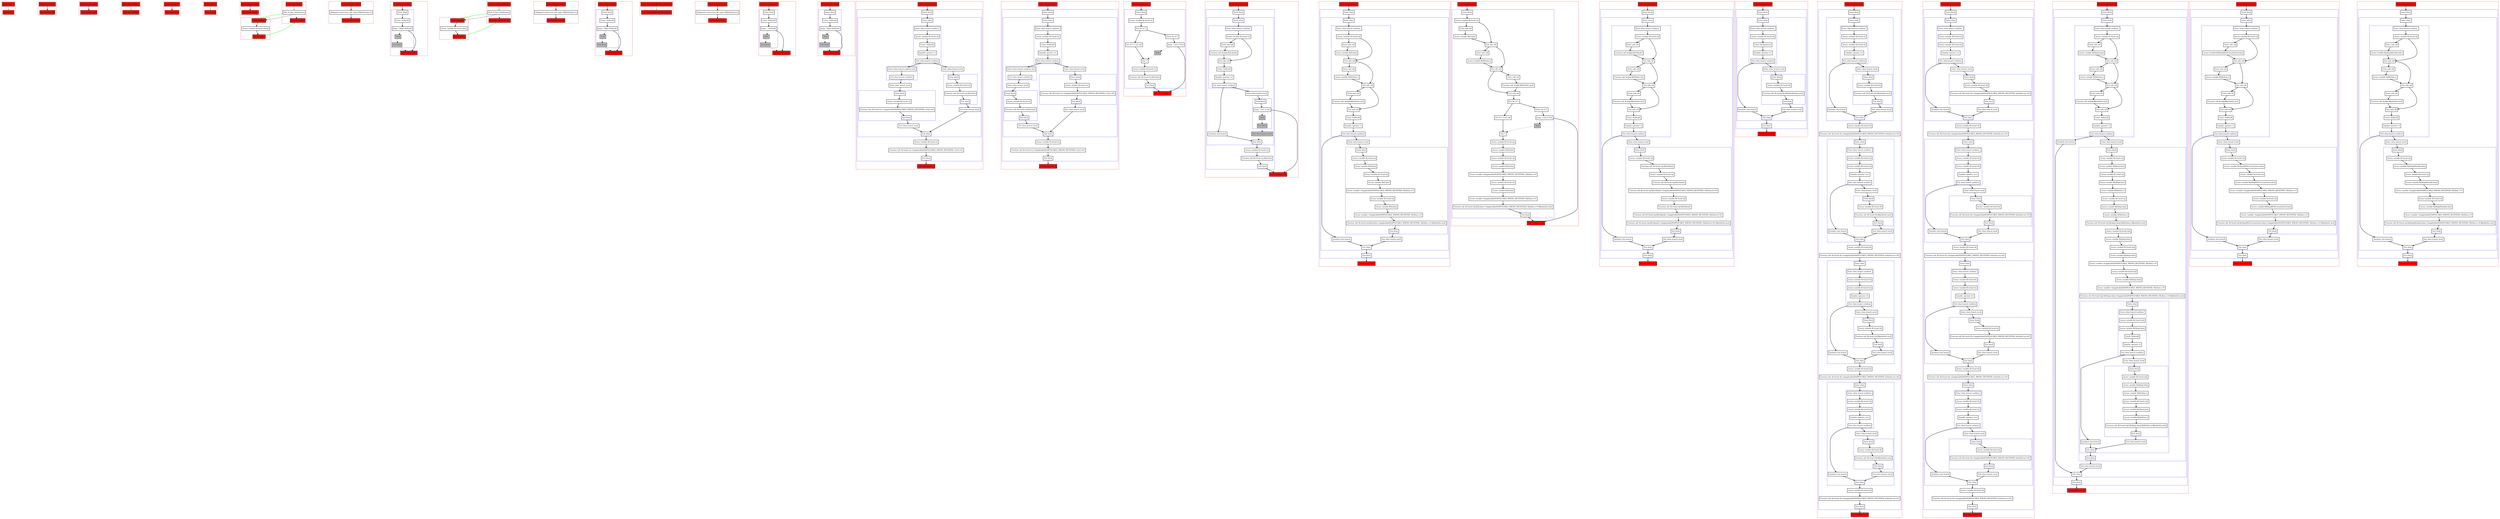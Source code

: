 digraph nullability_kt {
    graph [nodesep=3]
    node [shape=box penwidth=2]
    edge [penwidth=2]

    subgraph cluster_0 {
        color=red
        0 [label="Enter class A" style="filled" fillcolor=red];
        1 [label="Exit class A" style="filled" fillcolor=red];
    }
    0 -> {1} [color=green];

    subgraph cluster_1 {
        color=red
        2 [label="Enter function foo" style="filled" fillcolor=red];
        3 [label="Exit function foo" style="filled" fillcolor=red];
    }
    2 -> {3};

    subgraph cluster_2 {
        color=red
        4 [label="Enter function getA" style="filled" fillcolor=red];
        5 [label="Exit function getA" style="filled" fillcolor=red];
    }
    4 -> {5};

    subgraph cluster_3 {
        color=red
        6 [label="Enter class MyData" style="filled" fillcolor=red];
        7 [label="Exit class MyData" style="filled" fillcolor=red];
    }
    6 -> {7} [color=green];

    subgraph cluster_4 {
        color=red
        8 [label="Enter function fs" style="filled" fillcolor=red];
        9 [label="Exit function fs" style="filled" fillcolor=red];
    }
    8 -> {9};

    subgraph cluster_5 {
        color=red
        10 [label="Enter class Q" style="filled" fillcolor=red];
        11 [label="Exit class Q" style="filled" fillcolor=red];
    }
    10 -> {11} [color=green];

    subgraph cluster_6 {
        color=red
        12 [label="Enter function fdata" style="filled" fillcolor=red];
        13 [label="Exit function fdata" style="filled" fillcolor=red];
    }
    12 -> {13};

    subgraph cluster_7 {
        color=red
        14 [label="Enter class QImpl" style="filled" fillcolor=red];
        15 [label="Part of class initialization"];
        16 [label="Exit class QImpl" style="filled" fillcolor=red];
    }
    14 -> {15} [color=green];
    15 -> {16} [style=dotted];
    15 -> {20} [color=green];
    15 -> {20} [style=dashed];

    subgraph cluster_8 {
        color=red
        17 [label="Enter function <init>" style="filled" fillcolor=red];
        18 [label="Delegated constructor call: super<R|kotlin/Any|>()"];
        19 [label="Exit function <init>" style="filled" fillcolor=red];
    }
    17 -> {18};
    18 -> {19};

    subgraph cluster_9 {
        color=red
        20 [label="Enter property" style="filled" fillcolor=red];
        21 [label="Access variable R|<local>/data|"];
        22 [label="Exit property" style="filled" fillcolor=red];
    }
    20 -> {21};
    21 -> {22};
    22 -> {16} [color=green];

    subgraph cluster_10 {
        color=red
        23 [label="Enter function fdata" style="filled" fillcolor=red];
        subgraph cluster_11 {
            color=blue
            24 [label="Enter block"];
            25 [label="Const: Null(null)"];
            26 [label="Jump: ^fdata Null(null)"];
            27 [label="Stub" style="filled" fillcolor=gray];
            28 [label="Exit block" style="filled" fillcolor=gray];
        }
        29 [label="Exit function fdata" style="filled" fillcolor=red];
    }
    23 -> {24};
    24 -> {25};
    25 -> {26};
    26 -> {29};
    26 -> {27} [style=dotted];
    27 -> {28} [style=dotted];
    28 -> {29} [style=dotted];

    subgraph cluster_12 {
        color=red
        30 [label="Enter class QImplMutable" style="filled" fillcolor=red];
        31 [label="Part of class initialization"];
        32 [label="Exit class QImplMutable" style="filled" fillcolor=red];
    }
    30 -> {31} [color=green];
    31 -> {32} [style=dotted];
    31 -> {36} [color=green];
    31 -> {36} [style=dashed];

    subgraph cluster_13 {
        color=red
        33 [label="Enter function <init>" style="filled" fillcolor=red];
        34 [label="Delegated constructor call: super<R|kotlin/Any|>()"];
        35 [label="Exit function <init>" style="filled" fillcolor=red];
    }
    33 -> {34};
    34 -> {35};

    subgraph cluster_14 {
        color=red
        36 [label="Enter property" style="filled" fillcolor=red];
        37 [label="Access variable R|<local>/data|"];
        38 [label="Exit property" style="filled" fillcolor=red];
    }
    36 -> {37};
    37 -> {38};
    38 -> {32} [color=green];

    subgraph cluster_15 {
        color=red
        39 [label="Enter function fdata" style="filled" fillcolor=red];
        subgraph cluster_16 {
            color=blue
            40 [label="Enter block"];
            41 [label="Const: Null(null)"];
            42 [label="Jump: ^fdata Null(null)"];
            43 [label="Stub" style="filled" fillcolor=gray];
            44 [label="Exit block" style="filled" fillcolor=gray];
        }
        45 [label="Exit function fdata" style="filled" fillcolor=red];
    }
    39 -> {40};
    40 -> {41};
    41 -> {42};
    42 -> {45};
    42 -> {43} [style=dotted];
    43 -> {44} [style=dotted];
    44 -> {45} [style=dotted];

    subgraph cluster_17 {
        color=red
        46 [label="Enter class QImplWithCustomGetter" style="filled" fillcolor=red];
        47 [label="Exit class QImplWithCustomGetter" style="filled" fillcolor=red];
    }
    46 -> {47} [color=green];

    subgraph cluster_18 {
        color=red
        48 [label="Enter function <init>" style="filled" fillcolor=red];
        49 [label="Delegated constructor call: super<R|kotlin/Any|>()"];
        50 [label="Exit function <init>" style="filled" fillcolor=red];
    }
    48 -> {49};
    49 -> {50};

    subgraph cluster_19 {
        color=red
        51 [label="Enter function getter" style="filled" fillcolor=red];
        subgraph cluster_20 {
            color=blue
            52 [label="Enter block"];
            53 [label="Const: Null(null)"];
            54 [label="Jump: ^ Null(null)"];
            55 [label="Stub" style="filled" fillcolor=gray];
            56 [label="Exit block" style="filled" fillcolor=gray];
        }
        57 [label="Exit function getter" style="filled" fillcolor=red];
    }
    51 -> {52};
    52 -> {53};
    53 -> {54};
    54 -> {57};
    54 -> {55} [style=dotted];
    55 -> {56} [style=dotted];
    56 -> {57} [style=dotted];

    subgraph cluster_21 {
        color=red
        58 [label="Enter function fdata" style="filled" fillcolor=red];
        subgraph cluster_22 {
            color=blue
            59 [label="Enter block"];
            60 [label="Const: Null(null)"];
            61 [label="Jump: ^fdata Null(null)"];
            62 [label="Stub" style="filled" fillcolor=gray];
            63 [label="Exit block" style="filled" fillcolor=gray];
        }
        64 [label="Exit function fdata" style="filled" fillcolor=red];
    }
    58 -> {59};
    59 -> {60};
    60 -> {61};
    61 -> {64};
    61 -> {62} [style=dotted];
    62 -> {63} [style=dotted];
    63 -> {64} [style=dotted];

    subgraph cluster_23 {
        color=red
        65 [label="Enter function test_1" style="filled" fillcolor=red];
        subgraph cluster_24 {
            color=blue
            66 [label="Enter block"];
            subgraph cluster_25 {
                color=blue
                67 [label="Enter when"];
                subgraph cluster_26 {
                    color=blue
                    68 [label="Enter when branch condition "];
                    69 [label="Access variable R|<local>/x|"];
                    70 [label="Const: Null(null)"];
                    71 [label="Equality operator !="];
                    72 [label="Exit when branch condition"];
                }
                subgraph cluster_27 {
                    color=blue
                    73 [label="Enter when branch condition else"];
                    74 [label="Exit when branch condition"];
                }
                75 [label="Enter when branch result"];
                subgraph cluster_28 {
                    color=blue
                    76 [label="Enter block"];
                    77 [label="Access variable R|<local>/x|"];
                    78 [label="Function call: R|<local>/x|.<Inapplicable(INAPPLICABLE_WRONG_RECEIVER): /A.foo>#()"];
                    79 [label="Exit block"];
                }
                80 [label="Exit when branch result"];
                81 [label="Enter when branch result"];
                subgraph cluster_29 {
                    color=blue
                    82 [label="Enter block"];
                    83 [label="Access variable R|<local>/x|"];
                    84 [label="Function call: R|<local>/x|.R|/A.foo|()"];
                    85 [label="Exit block"];
                }
                86 [label="Exit when branch result"];
                87 [label="Exit when"];
            }
            88 [label="Access variable R|<local>/x|"];
            89 [label="Function call: R|<local>/x|.<Inapplicable(INAPPLICABLE_WRONG_RECEIVER): /A.foo>#()"];
            90 [label="Exit block"];
        }
        91 [label="Exit function test_1" style="filled" fillcolor=red];
    }
    65 -> {66};
    66 -> {67};
    67 -> {68};
    68 -> {69};
    69 -> {70};
    70 -> {71};
    71 -> {72};
    72 -> {81 73};
    73 -> {74};
    74 -> {75};
    75 -> {76};
    76 -> {77};
    77 -> {78};
    78 -> {79};
    79 -> {80};
    80 -> {87};
    81 -> {82};
    82 -> {83};
    83 -> {84};
    84 -> {85};
    85 -> {86};
    86 -> {87};
    87 -> {88};
    88 -> {89};
    89 -> {90};
    90 -> {91};

    subgraph cluster_30 {
        color=red
        92 [label="Enter function test_2" style="filled" fillcolor=red];
        subgraph cluster_31 {
            color=blue
            93 [label="Enter block"];
            subgraph cluster_32 {
                color=blue
                94 [label="Enter when"];
                subgraph cluster_33 {
                    color=blue
                    95 [label="Enter when branch condition "];
                    96 [label="Access variable R|<local>/x|"];
                    97 [label="Const: Null(null)"];
                    98 [label="Equality operator =="];
                    99 [label="Exit when branch condition"];
                }
                subgraph cluster_34 {
                    color=blue
                    100 [label="Enter when branch condition else"];
                    101 [label="Exit when branch condition"];
                }
                102 [label="Enter when branch result"];
                subgraph cluster_35 {
                    color=blue
                    103 [label="Enter block"];
                    104 [label="Access variable R|<local>/x|"];
                    105 [label="Function call: R|<local>/x|.R|/A.foo|()"];
                    106 [label="Exit block"];
                }
                107 [label="Exit when branch result"];
                108 [label="Enter when branch result"];
                subgraph cluster_36 {
                    color=blue
                    109 [label="Enter block"];
                    110 [label="Access variable R|<local>/x|"];
                    111 [label="Function call: R|<local>/x|.<Inapplicable(INAPPLICABLE_WRONG_RECEIVER): /A.foo>#()"];
                    112 [label="Exit block"];
                }
                113 [label="Exit when branch result"];
                114 [label="Exit when"];
            }
            115 [label="Access variable R|<local>/x|"];
            116 [label="Function call: R|<local>/x|.<Inapplicable(INAPPLICABLE_WRONG_RECEIVER): /A.foo>#()"];
            117 [label="Exit block"];
        }
        118 [label="Exit function test_2" style="filled" fillcolor=red];
    }
    92 -> {93};
    93 -> {94};
    94 -> {95};
    95 -> {96};
    96 -> {97};
    97 -> {98};
    98 -> {99};
    99 -> {108 100};
    100 -> {101};
    101 -> {102};
    102 -> {103};
    103 -> {104};
    104 -> {105};
    105 -> {106};
    106 -> {107};
    107 -> {114};
    108 -> {109};
    109 -> {110};
    110 -> {111};
    111 -> {112};
    112 -> {113};
    113 -> {114};
    114 -> {115};
    115 -> {116};
    116 -> {117};
    117 -> {118};

    subgraph cluster_37 {
        color=red
        119 [label="Enter function test_3" style="filled" fillcolor=red];
        subgraph cluster_38 {
            color=blue
            120 [label="Enter block"];
            121 [label="Access variable R|<local>/x|"];
            122 [label="Exit lhs of ?:"];
            123 [label="Enter rhs of ?:"];
            124 [label="Jump: ^test_3 Unit"];
            125 [label="Stub" style="filled" fillcolor=gray];
            126 [label="Lhs of ?: is not null"];
            127 [label="Exit ?:"];
            128 [label="Access variable R|<local>/x|"];
            129 [label="Function call: R|<local>/x|.R|/A.foo|()"];
            130 [label="Exit block"];
        }
        131 [label="Exit function test_3" style="filled" fillcolor=red];
    }
    119 -> {120};
    120 -> {121};
    121 -> {122};
    122 -> {126 123};
    123 -> {124};
    124 -> {131};
    124 -> {125} [style=dotted];
    125 -> {127} [style=dotted];
    126 -> {127};
    127 -> {128};
    128 -> {129};
    129 -> {130};
    130 -> {131};

    subgraph cluster_39 {
        color=red
        132 [label="Enter function test_4" style="filled" fillcolor=red];
        subgraph cluster_40 {
            color=blue
            133 [label="Enter block"];
            subgraph cluster_41 {
                color=blue
                134 [label="Enter when"];
                subgraph cluster_42 {
                    color=blue
                    135 [label="Enter when branch condition "];
                    136 [label="Access variable R|<local>/x|"];
                    137 [label="Enter safe call"];
                    138 [label="Function call: $subj$.R|/A.getA|()"];
                    139 [label="Exit safe call"];
                    140 [label="Const: Null(null)"];
                    141 [label="Equality operator =="];
                    142 [label="Exit when branch condition"];
                }
                143 [label="Synthetic else branch"];
                144 [label="Enter when branch result"];
                subgraph cluster_43 {
                    color=blue
                    145 [label="Enter block"];
                    146 [label="Jump: ^test_4 Unit"];
                    147 [label="Stub" style="filled" fillcolor=gray];
                    148 [label="Exit block" style="filled" fillcolor=gray];
                }
                149 [label="Exit when branch result" style="filled" fillcolor=gray];
                150 [label="Exit when"];
            }
            151 [label="Access variable R|<local>/x|"];
            152 [label="Function call: R|<local>/x|.R|/A.foo|()"];
            153 [label="Exit block"];
        }
        154 [label="Exit function test_4" style="filled" fillcolor=red];
    }
    132 -> {133};
    133 -> {134};
    134 -> {135};
    135 -> {136};
    136 -> {137 139};
    137 -> {138};
    138 -> {139};
    139 -> {140};
    140 -> {141};
    141 -> {142};
    142 -> {144 143};
    143 -> {150};
    144 -> {145};
    145 -> {146};
    146 -> {154};
    146 -> {147} [style=dotted];
    147 -> {148} [style=dotted];
    148 -> {149} [style=dotted];
    149 -> {150} [style=dotted];
    150 -> {151};
    151 -> {152};
    152 -> {153};
    153 -> {154};

    subgraph cluster_44 {
        color=red
        155 [label="Enter function test_5" style="filled" fillcolor=red];
        subgraph cluster_45 {
            color=blue
            156 [label="Enter block"];
            subgraph cluster_46 {
                color=blue
                157 [label="Enter when"];
                subgraph cluster_47 {
                    color=blue
                    158 [label="Enter when branch condition "];
                    159 [label="Access variable R|<local>/q|"];
                    160 [label="Enter safe call"];
                    161 [label="Access variable R|/Q.data|"];
                    162 [label="Exit safe call"];
                    163 [label="Enter safe call"];
                    164 [label="Access variable R|/MyData.s|"];
                    165 [label="Exit safe call"];
                    166 [label="Enter safe call"];
                    167 [label="Function call: $subj$.R|kotlin/Int.inc|()"];
                    168 [label="Exit safe call"];
                    169 [label="Const: Null(null)"];
                    170 [label="Equality operator !="];
                    171 [label="Exit when branch condition"];
                }
                172 [label="Synthetic else branch"];
                173 [label="Enter when branch result"];
                subgraph cluster_48 {
                    color=blue
                    174 [label="Enter block"];
                    175 [label="Access variable R|<local>/q|"];
                    176 [label="Access variable R|/Q.data|"];
                    177 [label="Access variable R|<local>/q|"];
                    178 [label="Access variable R|/Q.data|"];
                    179 [label="Access variable <Inapplicable(INAPPLICABLE_WRONG_RECEIVER): /MyData.s>#"];
                    180 [label="Access variable R|<local>/q|"];
                    181 [label="Access variable R|/Q.data|"];
                    182 [label="Access variable <Inapplicable(INAPPLICABLE_WRONG_RECEIVER): /MyData.s>#"];
                    183 [label="Function call: R|<local>/q|.R|/Q.data|.<Inapplicable(INAPPLICABLE_WRONG_RECEIVER): /MyData.s>#.R|kotlin/Int.inc|()"];
                    184 [label="Exit block"];
                }
                185 [label="Exit when branch result"];
                186 [label="Exit when"];
            }
            187 [label="Exit block"];
        }
        188 [label="Exit function test_5" style="filled" fillcolor=red];
    }
    155 -> {156};
    156 -> {157};
    157 -> {158};
    158 -> {159};
    159 -> {160 162};
    160 -> {161};
    161 -> {162};
    162 -> {163 165};
    163 -> {164};
    164 -> {165};
    165 -> {166 168};
    166 -> {167};
    167 -> {168};
    168 -> {169};
    169 -> {170};
    170 -> {171};
    171 -> {173 172};
    172 -> {186};
    173 -> {174};
    174 -> {175};
    175 -> {176};
    176 -> {177};
    177 -> {178};
    178 -> {179};
    179 -> {180};
    180 -> {181};
    181 -> {182};
    182 -> {183};
    183 -> {184};
    184 -> {185};
    185 -> {186};
    186 -> {187};
    187 -> {188};

    subgraph cluster_49 {
        color=red
        189 [label="Enter function test_6" style="filled" fillcolor=red];
        subgraph cluster_50 {
            color=blue
            190 [label="Enter block"];
            191 [label="Access variable R|<local>/q|"];
            192 [label="Enter safe call"];
            193 [label="Access variable R|/Q.data|"];
            194 [label="Exit safe call"];
            195 [label="Enter safe call"];
            196 [label="Access variable R|/MyData.s|"];
            197 [label="Exit safe call"];
            198 [label="Enter safe call"];
            199 [label="Function call: $subj$.R|kotlin/Int.inc|()"];
            200 [label="Exit safe call"];
            201 [label="Exit lhs of ?:"];
            202 [label="Enter rhs of ?:"];
            203 [label="Jump: ^test_6 Unit"];
            204 [label="Stub" style="filled" fillcolor=gray];
            205 [label="Lhs of ?: is not null"];
            206 [label="Exit ?:"];
            207 [label="Access variable R|<local>/q|"];
            208 [label="Access variable R|/Q.data|"];
            209 [label="Access variable R|<local>/q|"];
            210 [label="Access variable R|/Q.data|"];
            211 [label="Access variable <Inapplicable(INAPPLICABLE_WRONG_RECEIVER): /MyData.s>#"];
            212 [label="Access variable R|<local>/q|"];
            213 [label="Access variable R|/Q.data|"];
            214 [label="Access variable <Inapplicable(INAPPLICABLE_WRONG_RECEIVER): /MyData.s>#"];
            215 [label="Function call: R|<local>/q|.R|/Q.data|.<Inapplicable(INAPPLICABLE_WRONG_RECEIVER): /MyData.s>#.R|kotlin/Int.inc|()"];
            216 [label="Exit block"];
        }
        217 [label="Exit function test_6" style="filled" fillcolor=red];
    }
    189 -> {190};
    190 -> {191};
    191 -> {192 194};
    192 -> {193};
    193 -> {194};
    194 -> {195 197};
    195 -> {196};
    196 -> {197};
    197 -> {198 200};
    198 -> {199};
    199 -> {200};
    200 -> {201};
    201 -> {205 202};
    202 -> {203};
    203 -> {217};
    203 -> {204} [style=dotted];
    204 -> {206} [style=dotted];
    205 -> {206};
    206 -> {207};
    207 -> {208};
    208 -> {209};
    209 -> {210};
    210 -> {211};
    211 -> {212};
    212 -> {213};
    213 -> {214};
    214 -> {215};
    215 -> {216};
    216 -> {217};

    subgraph cluster_51 {
        color=red
        218 [label="Enter function test_7" style="filled" fillcolor=red];
        subgraph cluster_52 {
            color=blue
            219 [label="Enter block"];
            subgraph cluster_53 {
                color=blue
                220 [label="Enter when"];
                subgraph cluster_54 {
                    color=blue
                    221 [label="Enter when branch condition "];
                    222 [label="Access variable R|<local>/q|"];
                    223 [label="Enter safe call"];
                    224 [label="Function call: $subj$.R|/Q.fdata|()"];
                    225 [label="Exit safe call"];
                    226 [label="Enter safe call"];
                    227 [label="Function call: $subj$.R|/MyData.fs|()"];
                    228 [label="Exit safe call"];
                    229 [label="Enter safe call"];
                    230 [label="Function call: $subj$.R|kotlin/Int.inc|()"];
                    231 [label="Exit safe call"];
                    232 [label="Const: Null(null)"];
                    233 [label="Equality operator !="];
                    234 [label="Exit when branch condition"];
                }
                235 [label="Synthetic else branch"];
                236 [label="Enter when branch result"];
                subgraph cluster_55 {
                    color=blue
                    237 [label="Enter block"];
                    238 [label="Access variable R|<local>/q|"];
                    239 [label="Function call: R|<local>/q|.R|/Q.fdata|()"];
                    240 [label="Access variable R|<local>/q|"];
                    241 [label="Function call: R|<local>/q|.R|/Q.fdata|()"];
                    242 [label="Function call: R|<local>/q|.R|/Q.fdata|().<Inapplicable(INAPPLICABLE_WRONG_RECEIVER): /MyData.fs>#()"];
                    243 [label="Access variable R|<local>/q|"];
                    244 [label="Function call: R|<local>/q|.R|/Q.fdata|()"];
                    245 [label="Function call: R|<local>/q|.R|/Q.fdata|().<Inapplicable(INAPPLICABLE_WRONG_RECEIVER): /MyData.fs>#()"];
                    246 [label="Function call: R|<local>/q|.R|/Q.fdata|().<Inapplicable(INAPPLICABLE_WRONG_RECEIVER): /MyData.fs>#().R|kotlin/Int.inc|()"];
                    247 [label="Exit block"];
                }
                248 [label="Exit when branch result"];
                249 [label="Exit when"];
            }
            250 [label="Exit block"];
        }
        251 [label="Exit function test_7" style="filled" fillcolor=red];
    }
    218 -> {219};
    219 -> {220};
    220 -> {221};
    221 -> {222};
    222 -> {223 225};
    223 -> {224};
    224 -> {225};
    225 -> {226 228};
    226 -> {227};
    227 -> {228};
    228 -> {229 231};
    229 -> {230};
    230 -> {231};
    231 -> {232};
    232 -> {233};
    233 -> {234};
    234 -> {236 235};
    235 -> {249};
    236 -> {237};
    237 -> {238};
    238 -> {239};
    239 -> {240};
    240 -> {241};
    241 -> {242};
    242 -> {243};
    243 -> {244};
    244 -> {245};
    245 -> {246};
    246 -> {247};
    247 -> {248};
    248 -> {249};
    249 -> {250};
    250 -> {251};

    subgraph cluster_56 {
        color=red
        252 [label="Enter function test_8" style="filled" fillcolor=red];
        subgraph cluster_57 {
            color=blue
            253 [label="Enter block"];
            subgraph cluster_58 {
                color=blue
                254 [label="Enter when"];
                subgraph cluster_59 {
                    color=blue
                    255 [label="Enter when branch condition "];
                    256 [label="Access variable R|<local>/b|"];
                    257 [label="Const: Boolean(true)"];
                    258 [label="Equality operator =="];
                    259 [label="Exit when branch condition"];
                }
                260 [label="Synthetic else branch"];
                261 [label="Enter when branch result"];
                subgraph cluster_60 {
                    color=blue
                    262 [label="Enter block"];
                    263 [label="Access variable R|<local>/b|"];
                    264 [label="Function call: R|<local>/b|.R|kotlin/Boolean.not|()"];
                    265 [label="Exit block"];
                }
                266 [label="Exit when branch result"];
                267 [label="Exit when"];
            }
            268 [label="Exit block"];
        }
        269 [label="Exit function test_8" style="filled" fillcolor=red];
    }
    252 -> {253};
    253 -> {254};
    254 -> {255};
    255 -> {256};
    256 -> {257};
    257 -> {258};
    258 -> {259};
    259 -> {261 260};
    260 -> {267};
    261 -> {262};
    262 -> {263};
    263 -> {264};
    264 -> {265};
    265 -> {266};
    266 -> {267};
    267 -> {268};
    268 -> {269};

    subgraph cluster_61 {
        color=red
        270 [label="Enter function test_9" style="filled" fillcolor=red];
        subgraph cluster_62 {
            color=blue
            271 [label="Enter block"];
            subgraph cluster_63 {
                color=blue
                272 [label="Enter when"];
                subgraph cluster_64 {
                    color=blue
                    273 [label="Enter when branch condition "];
                    274 [label="Access variable R|<local>/a|"];
                    275 [label="Access variable R|<local>/b|"];
                    276 [label="Equality operator =="];
                    277 [label="Exit when branch condition"];
                }
                278 [label="Synthetic else branch"];
                279 [label="Enter when branch result"];
                subgraph cluster_65 {
                    color=blue
                    280 [label="Enter block"];
                    281 [label="Access variable R|<local>/b|"];
                    282 [label="Function call: R|<local>/b|.R|kotlin/Int.inc|()"];
                    283 [label="Exit block"];
                }
                284 [label="Exit when branch result"];
                285 [label="Exit when"];
            }
            286 [label="Access variable R|<local>/b|"];
            287 [label="Function call: R|<local>/b|.<Inapplicable(INAPPLICABLE_WRONG_RECEIVER): kotlin/Int.inc>#()"];
            subgraph cluster_66 {
                color=blue
                288 [label="Enter when"];
                subgraph cluster_67 {
                    color=blue
                    289 [label="Enter when branch condition "];
                    290 [label="Access variable R|<local>/a|"];
                    291 [label="Access variable R|<local>/b|"];
                    292 [label="Equality operator ==="];
                    293 [label="Exit when branch condition"];
                }
                294 [label="Synthetic else branch"];
                295 [label="Enter when branch result"];
                subgraph cluster_68 {
                    color=blue
                    296 [label="Enter block"];
                    297 [label="Access variable R|<local>/b|"];
                    298 [label="Function call: R|<local>/b|.R|kotlin/Int.inc|()"];
                    299 [label="Exit block"];
                }
                300 [label="Exit when branch result"];
                301 [label="Exit when"];
            }
            302 [label="Access variable R|<local>/b|"];
            303 [label="Function call: R|<local>/b|.<Inapplicable(INAPPLICABLE_WRONG_RECEIVER): kotlin/Int.inc>#()"];
            subgraph cluster_69 {
                color=blue
                304 [label="Enter when"];
                subgraph cluster_70 {
                    color=blue
                    305 [label="Enter when branch condition "];
                    306 [label="Access variable R|<local>/b|"];
                    307 [label="Access variable R|<local>/a|"];
                    308 [label="Equality operator =="];
                    309 [label="Exit when branch condition"];
                }
                310 [label="Synthetic else branch"];
                311 [label="Enter when branch result"];
                subgraph cluster_71 {
                    color=blue
                    312 [label="Enter block"];
                    313 [label="Access variable R|<local>/b|"];
                    314 [label="Function call: R|<local>/b|.R|kotlin/Int.inc|()"];
                    315 [label="Exit block"];
                }
                316 [label="Exit when branch result"];
                317 [label="Exit when"];
            }
            318 [label="Access variable R|<local>/b|"];
            319 [label="Function call: R|<local>/b|.<Inapplicable(INAPPLICABLE_WRONG_RECEIVER): kotlin/Int.inc>#()"];
            subgraph cluster_72 {
                color=blue
                320 [label="Enter when"];
                subgraph cluster_73 {
                    color=blue
                    321 [label="Enter when branch condition "];
                    322 [label="Access variable R|<local>/b|"];
                    323 [label="Access variable R|<local>/a|"];
                    324 [label="Equality operator ==="];
                    325 [label="Exit when branch condition"];
                }
                326 [label="Synthetic else branch"];
                327 [label="Enter when branch result"];
                subgraph cluster_74 {
                    color=blue
                    328 [label="Enter block"];
                    329 [label="Access variable R|<local>/b|"];
                    330 [label="Function call: R|<local>/b|.R|kotlin/Int.inc|()"];
                    331 [label="Exit block"];
                }
                332 [label="Exit when branch result"];
                333 [label="Exit when"];
            }
            334 [label="Access variable R|<local>/b|"];
            335 [label="Function call: R|<local>/b|.<Inapplicable(INAPPLICABLE_WRONG_RECEIVER): kotlin/Int.inc>#()"];
            336 [label="Exit block"];
        }
        337 [label="Exit function test_9" style="filled" fillcolor=red];
    }
    270 -> {271};
    271 -> {272};
    272 -> {273};
    273 -> {274};
    274 -> {275};
    275 -> {276};
    276 -> {277};
    277 -> {279 278};
    278 -> {285};
    279 -> {280};
    280 -> {281};
    281 -> {282};
    282 -> {283};
    283 -> {284};
    284 -> {285};
    285 -> {286};
    286 -> {287};
    287 -> {288};
    288 -> {289};
    289 -> {290};
    290 -> {291};
    291 -> {292};
    292 -> {293};
    293 -> {295 294};
    294 -> {301};
    295 -> {296};
    296 -> {297};
    297 -> {298};
    298 -> {299};
    299 -> {300};
    300 -> {301};
    301 -> {302};
    302 -> {303};
    303 -> {304};
    304 -> {305};
    305 -> {306};
    306 -> {307};
    307 -> {308};
    308 -> {309};
    309 -> {311 310};
    310 -> {317};
    311 -> {312};
    312 -> {313};
    313 -> {314};
    314 -> {315};
    315 -> {316};
    316 -> {317};
    317 -> {318};
    318 -> {319};
    319 -> {320};
    320 -> {321};
    321 -> {322};
    322 -> {323};
    323 -> {324};
    324 -> {325};
    325 -> {327 326};
    326 -> {333};
    327 -> {328};
    328 -> {329};
    329 -> {330};
    330 -> {331};
    331 -> {332};
    332 -> {333};
    333 -> {334};
    334 -> {335};
    335 -> {336};
    336 -> {337};

    subgraph cluster_75 {
        color=red
        338 [label="Enter function test_10" style="filled" fillcolor=red];
        subgraph cluster_76 {
            color=blue
            339 [label="Enter block"];
            subgraph cluster_77 {
                color=blue
                340 [label="Enter when"];
                subgraph cluster_78 {
                    color=blue
                    341 [label="Enter when branch condition "];
                    342 [label="Access variable R|<local>/a|"];
                    343 [label="Access variable R|<local>/b|"];
                    344 [label="Equality operator =="];
                    345 [label="Exit when branch condition"];
                }
                346 [label="Synthetic else branch"];
                347 [label="Enter when branch result"];
                subgraph cluster_79 {
                    color=blue
                    348 [label="Enter block"];
                    349 [label="Access variable R|<local>/b|"];
                    350 [label="Function call: R|<local>/b|.<Inapplicable(INAPPLICABLE_WRONG_RECEIVER): kotlin/Int.inc>#()"];
                    351 [label="Exit block"];
                }
                352 [label="Exit when branch result"];
                353 [label="Exit when"];
            }
            354 [label="Access variable R|<local>/b|"];
            355 [label="Function call: R|<local>/b|.<Inapplicable(INAPPLICABLE_WRONG_RECEIVER): kotlin/Int.inc>#()"];
            subgraph cluster_80 {
                color=blue
                356 [label="Enter when"];
                subgraph cluster_81 {
                    color=blue
                    357 [label="Enter when branch condition "];
                    358 [label="Access variable R|<local>/a|"];
                    359 [label="Access variable R|<local>/b|"];
                    360 [label="Equality operator ==="];
                    361 [label="Exit when branch condition"];
                }
                362 [label="Synthetic else branch"];
                363 [label="Enter when branch result"];
                subgraph cluster_82 {
                    color=blue
                    364 [label="Enter block"];
                    365 [label="Access variable R|<local>/b|"];
                    366 [label="Function call: R|<local>/b|.<Inapplicable(INAPPLICABLE_WRONG_RECEIVER): kotlin/Int.inc>#()"];
                    367 [label="Exit block"];
                }
                368 [label="Exit when branch result"];
                369 [label="Exit when"];
            }
            370 [label="Access variable R|<local>/b|"];
            371 [label="Function call: R|<local>/b|.<Inapplicable(INAPPLICABLE_WRONG_RECEIVER): kotlin/Int.inc>#()"];
            subgraph cluster_83 {
                color=blue
                372 [label="Enter when"];
                subgraph cluster_84 {
                    color=blue
                    373 [label="Enter when branch condition "];
                    374 [label="Access variable R|<local>/b|"];
                    375 [label="Access variable R|<local>/a|"];
                    376 [label="Equality operator =="];
                    377 [label="Exit when branch condition"];
                }
                378 [label="Synthetic else branch"];
                379 [label="Enter when branch result"];
                subgraph cluster_85 {
                    color=blue
                    380 [label="Enter block"];
                    381 [label="Access variable R|<local>/b|"];
                    382 [label="Function call: R|<local>/b|.<Inapplicable(INAPPLICABLE_WRONG_RECEIVER): kotlin/Int.inc>#()"];
                    383 [label="Exit block"];
                }
                384 [label="Exit when branch result"];
                385 [label="Exit when"];
            }
            386 [label="Access variable R|<local>/b|"];
            387 [label="Function call: R|<local>/b|.<Inapplicable(INAPPLICABLE_WRONG_RECEIVER): kotlin/Int.inc>#()"];
            subgraph cluster_86 {
                color=blue
                388 [label="Enter when"];
                subgraph cluster_87 {
                    color=blue
                    389 [label="Enter when branch condition "];
                    390 [label="Access variable R|<local>/b|"];
                    391 [label="Access variable R|<local>/a|"];
                    392 [label="Equality operator ==="];
                    393 [label="Exit when branch condition"];
                }
                394 [label="Synthetic else branch"];
                395 [label="Enter when branch result"];
                subgraph cluster_88 {
                    color=blue
                    396 [label="Enter block"];
                    397 [label="Access variable R|<local>/b|"];
                    398 [label="Function call: R|<local>/b|.<Inapplicable(INAPPLICABLE_WRONG_RECEIVER): kotlin/Int.inc>#()"];
                    399 [label="Exit block"];
                }
                400 [label="Exit when branch result"];
                401 [label="Exit when"];
            }
            402 [label="Access variable R|<local>/b|"];
            403 [label="Function call: R|<local>/b|.<Inapplicable(INAPPLICABLE_WRONG_RECEIVER): kotlin/Int.inc>#()"];
            404 [label="Exit block"];
        }
        405 [label="Exit function test_10" style="filled" fillcolor=red];
    }
    338 -> {339};
    339 -> {340};
    340 -> {341};
    341 -> {342};
    342 -> {343};
    343 -> {344};
    344 -> {345};
    345 -> {347 346};
    346 -> {353};
    347 -> {348};
    348 -> {349};
    349 -> {350};
    350 -> {351};
    351 -> {352};
    352 -> {353};
    353 -> {354};
    354 -> {355};
    355 -> {356};
    356 -> {357};
    357 -> {358};
    358 -> {359};
    359 -> {360};
    360 -> {361};
    361 -> {363 362};
    362 -> {369};
    363 -> {364};
    364 -> {365};
    365 -> {366};
    366 -> {367};
    367 -> {368};
    368 -> {369};
    369 -> {370};
    370 -> {371};
    371 -> {372};
    372 -> {373};
    373 -> {374};
    374 -> {375};
    375 -> {376};
    376 -> {377};
    377 -> {379 378};
    378 -> {385};
    379 -> {380};
    380 -> {381};
    381 -> {382};
    382 -> {383};
    383 -> {384};
    384 -> {385};
    385 -> {386};
    386 -> {387};
    387 -> {388};
    388 -> {389};
    389 -> {390};
    390 -> {391};
    391 -> {392};
    392 -> {393};
    393 -> {395 394};
    394 -> {401};
    395 -> {396};
    396 -> {397};
    397 -> {398};
    398 -> {399};
    399 -> {400};
    400 -> {401};
    401 -> {402};
    402 -> {403};
    403 -> {404};
    404 -> {405};

    subgraph cluster_89 {
        color=red
        406 [label="Enter function test_11" style="filled" fillcolor=red];
        subgraph cluster_90 {
            color=blue
            407 [label="Enter block"];
            subgraph cluster_91 {
                color=blue
                408 [label="Enter when"];
                subgraph cluster_92 {
                    color=blue
                    409 [label="Enter when branch condition "];
                    410 [label="Access variable R|<local>/q|"];
                    411 [label="Enter safe call"];
                    412 [label="Access variable R|/QImpl.data|"];
                    413 [label="Exit safe call"];
                    414 [label="Enter safe call"];
                    415 [label="Access variable R|/MyData.s|"];
                    416 [label="Exit safe call"];
                    417 [label="Enter safe call"];
                    418 [label="Function call: $subj$.R|kotlin/Int.inc|()"];
                    419 [label="Exit safe call"];
                    420 [label="Const: Null(null)"];
                    421 [label="Equality operator !="];
                    422 [label="Exit when branch condition"];
                }
                423 [label="Synthetic else branch"];
                424 [label="Enter when branch result"];
                subgraph cluster_93 {
                    color=blue
                    425 [label="Enter block"];
                    426 [label="Access variable R|<local>/q|"];
                    427 [label="Access variable R|/QImpl.data|"];
                    428 [label="Access variable R|<local>/q|"];
                    429 [label="Access variable R|/QImpl.data|"];
                    430 [label="Access variable R|/MyData.s|"];
                    431 [label="Access variable R|<local>/q|"];
                    432 [label="Access variable R|/QImpl.data|"];
                    433 [label="Access variable R|/MyData.s|"];
                    434 [label="Function call: R|<local>/q|.R|/QImpl.data|.R|/MyData.s|.R|kotlin/Int.inc|()"];
                    435 [label="Access variable R|<local>/q2|"];
                    436 [label="Access variable R|/QImpl.data|"];
                    437 [label="Access variable R|<local>/q2|"];
                    438 [label="Access variable R|/QImpl.data|"];
                    439 [label="Access variable <Inapplicable(INAPPLICABLE_WRONG_RECEIVER): /MyData.s>#"];
                    440 [label="Access variable R|<local>/q2|"];
                    441 [label="Access variable R|/QImpl.data|"];
                    442 [label="Access variable <Inapplicable(INAPPLICABLE_WRONG_RECEIVER): /MyData.s>#"];
                    443 [label="Function call: R|<local>/q2|.R|/QImpl.data|.<Inapplicable(INAPPLICABLE_WRONG_RECEIVER): /MyData.s>#.R|kotlin/Int.inc|()"];
                    subgraph cluster_94 {
                        color=blue
                        444 [label="Enter when"];
                        subgraph cluster_95 {
                            color=blue
                            445 [label="Enter when branch condition "];
                            446 [label="Access variable R|<local>/q2|"];
                            447 [label="Access variable R|/QImpl.data|"];
                            448 [label="Const: Null(null)"];
                            449 [label="Equality operator !="];
                            450 [label="Exit when branch condition"];
                        }
                        451 [label="Synthetic else branch"];
                        452 [label="Enter when branch result"];
                        subgraph cluster_96 {
                            color=blue
                            453 [label="Enter block"];
                            454 [label="Access variable R|<local>/q2|"];
                            455 [label="Access variable R|/QImpl.data|"];
                            456 [label="Access variable R|/MyData.s|"];
                            457 [label="Access variable R|<local>/q2|"];
                            458 [label="Access variable R|/QImpl.data|"];
                            459 [label="Access variable R|/MyData.s|"];
                            460 [label="Function call: R|<local>/q2|.R|/QImpl.data|.R|/MyData.s|.R|kotlin/Int.inc|()"];
                            461 [label="Exit block"];
                        }
                        462 [label="Exit when branch result"];
                        463 [label="Exit when"];
                    }
                    464 [label="Exit block"];
                }
                465 [label="Exit when branch result"];
                466 [label="Exit when"];
            }
            467 [label="Exit block"];
        }
        468 [label="Exit function test_11" style="filled" fillcolor=red];
    }
    406 -> {407};
    407 -> {408};
    408 -> {409};
    409 -> {410};
    410 -> {411 413};
    411 -> {412};
    412 -> {413};
    413 -> {414 416};
    414 -> {415};
    415 -> {416};
    416 -> {417 419};
    417 -> {418};
    418 -> {419};
    419 -> {420};
    420 -> {421};
    421 -> {422};
    422 -> {424 423};
    423 -> {466};
    424 -> {425};
    425 -> {426};
    426 -> {427};
    427 -> {428};
    428 -> {429};
    429 -> {430};
    430 -> {431};
    431 -> {432};
    432 -> {433};
    433 -> {434};
    434 -> {435};
    435 -> {436};
    436 -> {437};
    437 -> {438};
    438 -> {439};
    439 -> {440};
    440 -> {441};
    441 -> {442};
    442 -> {443};
    443 -> {444};
    444 -> {445};
    445 -> {446};
    446 -> {447};
    447 -> {448};
    448 -> {449};
    449 -> {450};
    450 -> {452 451};
    451 -> {463};
    452 -> {453};
    453 -> {454};
    454 -> {455};
    455 -> {456};
    456 -> {457};
    457 -> {458};
    458 -> {459};
    459 -> {460};
    460 -> {461};
    461 -> {462};
    462 -> {463};
    463 -> {464};
    464 -> {465};
    465 -> {466};
    466 -> {467};
    467 -> {468};

    subgraph cluster_97 {
        color=red
        469 [label="Enter function test_12" style="filled" fillcolor=red];
        subgraph cluster_98 {
            color=blue
            470 [label="Enter block"];
            subgraph cluster_99 {
                color=blue
                471 [label="Enter when"];
                subgraph cluster_100 {
                    color=blue
                    472 [label="Enter when branch condition "];
                    473 [label="Access variable R|<local>/q|"];
                    474 [label="Enter safe call"];
                    475 [label="Access variable R|/QImplWithCustomGetter.data|"];
                    476 [label="Exit safe call"];
                    477 [label="Enter safe call"];
                    478 [label="Access variable R|/MyData.s|"];
                    479 [label="Exit safe call"];
                    480 [label="Enter safe call"];
                    481 [label="Function call: $subj$.R|kotlin/Int.inc|()"];
                    482 [label="Exit safe call"];
                    483 [label="Const: Null(null)"];
                    484 [label="Equality operator !="];
                    485 [label="Exit when branch condition"];
                }
                486 [label="Synthetic else branch"];
                487 [label="Enter when branch result"];
                subgraph cluster_101 {
                    color=blue
                    488 [label="Enter block"];
                    489 [label="Access variable R|<local>/q|"];
                    490 [label="Access variable R|/QImplWithCustomGetter.data|"];
                    491 [label="Access variable R|<local>/q|"];
                    492 [label="Access variable R|/QImplWithCustomGetter.data|"];
                    493 [label="Access variable <Inapplicable(INAPPLICABLE_WRONG_RECEIVER): /MyData.s>#"];
                    494 [label="Access variable R|<local>/q|"];
                    495 [label="Access variable R|/QImplWithCustomGetter.data|"];
                    496 [label="Access variable <Inapplicable(INAPPLICABLE_WRONG_RECEIVER): /MyData.s>#"];
                    497 [label="Function call: R|<local>/q|.R|/QImplWithCustomGetter.data|.<Inapplicable(INAPPLICABLE_WRONG_RECEIVER): /MyData.s>#.R|kotlin/Int.inc|()"];
                    498 [label="Exit block"];
                }
                499 [label="Exit when branch result"];
                500 [label="Exit when"];
            }
            501 [label="Exit block"];
        }
        502 [label="Exit function test_12" style="filled" fillcolor=red];
    }
    469 -> {470};
    470 -> {471};
    471 -> {472};
    472 -> {473};
    473 -> {474 476};
    474 -> {475};
    475 -> {476};
    476 -> {477 479};
    477 -> {478};
    478 -> {479};
    479 -> {480 482};
    480 -> {481};
    481 -> {482};
    482 -> {483};
    483 -> {484};
    484 -> {485};
    485 -> {487 486};
    486 -> {500};
    487 -> {488};
    488 -> {489};
    489 -> {490};
    490 -> {491};
    491 -> {492};
    492 -> {493};
    493 -> {494};
    494 -> {495};
    495 -> {496};
    496 -> {497};
    497 -> {498};
    498 -> {499};
    499 -> {500};
    500 -> {501};
    501 -> {502};

    subgraph cluster_102 {
        color=red
        503 [label="Enter function test_13" style="filled" fillcolor=red];
        subgraph cluster_103 {
            color=blue
            504 [label="Enter block"];
            subgraph cluster_104 {
                color=blue
                505 [label="Enter when"];
                subgraph cluster_105 {
                    color=blue
                    506 [label="Enter when branch condition "];
                    507 [label="Access variable R|<local>/q|"];
                    508 [label="Enter safe call"];
                    509 [label="Access variable R|/QImplMutable.data|"];
                    510 [label="Exit safe call"];
                    511 [label="Enter safe call"];
                    512 [label="Access variable R|/MyData.s|"];
                    513 [label="Exit safe call"];
                    514 [label="Enter safe call"];
                    515 [label="Function call: $subj$.R|kotlin/Int.inc|()"];
                    516 [label="Exit safe call"];
                    517 [label="Const: Null(null)"];
                    518 [label="Equality operator !="];
                    519 [label="Exit when branch condition"];
                }
                520 [label="Synthetic else branch"];
                521 [label="Enter when branch result"];
                subgraph cluster_106 {
                    color=blue
                    522 [label="Enter block"];
                    523 [label="Access variable R|<local>/q|"];
                    524 [label="Access variable R|/QImplMutable.data|"];
                    525 [label="Access variable R|<local>/q|"];
                    526 [label="Access variable R|/QImplMutable.data|"];
                    527 [label="Access variable <Inapplicable(INAPPLICABLE_WRONG_RECEIVER): /MyData.s>#"];
                    528 [label="Access variable R|<local>/q|"];
                    529 [label="Access variable R|/QImplMutable.data|"];
                    530 [label="Access variable <Inapplicable(INAPPLICABLE_WRONG_RECEIVER): /MyData.s>#"];
                    531 [label="Function call: R|<local>/q|.R|/QImplMutable.data|.<Inapplicable(INAPPLICABLE_WRONG_RECEIVER): /MyData.s>#.R|kotlin/Int.inc|()"];
                    532 [label="Exit block"];
                }
                533 [label="Exit when branch result"];
                534 [label="Exit when"];
            }
            535 [label="Exit block"];
        }
        536 [label="Exit function test_13" style="filled" fillcolor=red];
    }
    503 -> {504};
    504 -> {505};
    505 -> {506};
    506 -> {507};
    507 -> {508 510};
    508 -> {509};
    509 -> {510};
    510 -> {511 513};
    511 -> {512};
    512 -> {513};
    513 -> {514 516};
    514 -> {515};
    515 -> {516};
    516 -> {517};
    517 -> {518};
    518 -> {519};
    519 -> {521 520};
    520 -> {534};
    521 -> {522};
    522 -> {523};
    523 -> {524};
    524 -> {525};
    525 -> {526};
    526 -> {527};
    527 -> {528};
    528 -> {529};
    529 -> {530};
    530 -> {531};
    531 -> {532};
    532 -> {533};
    533 -> {534};
    534 -> {535};
    535 -> {536};

}
